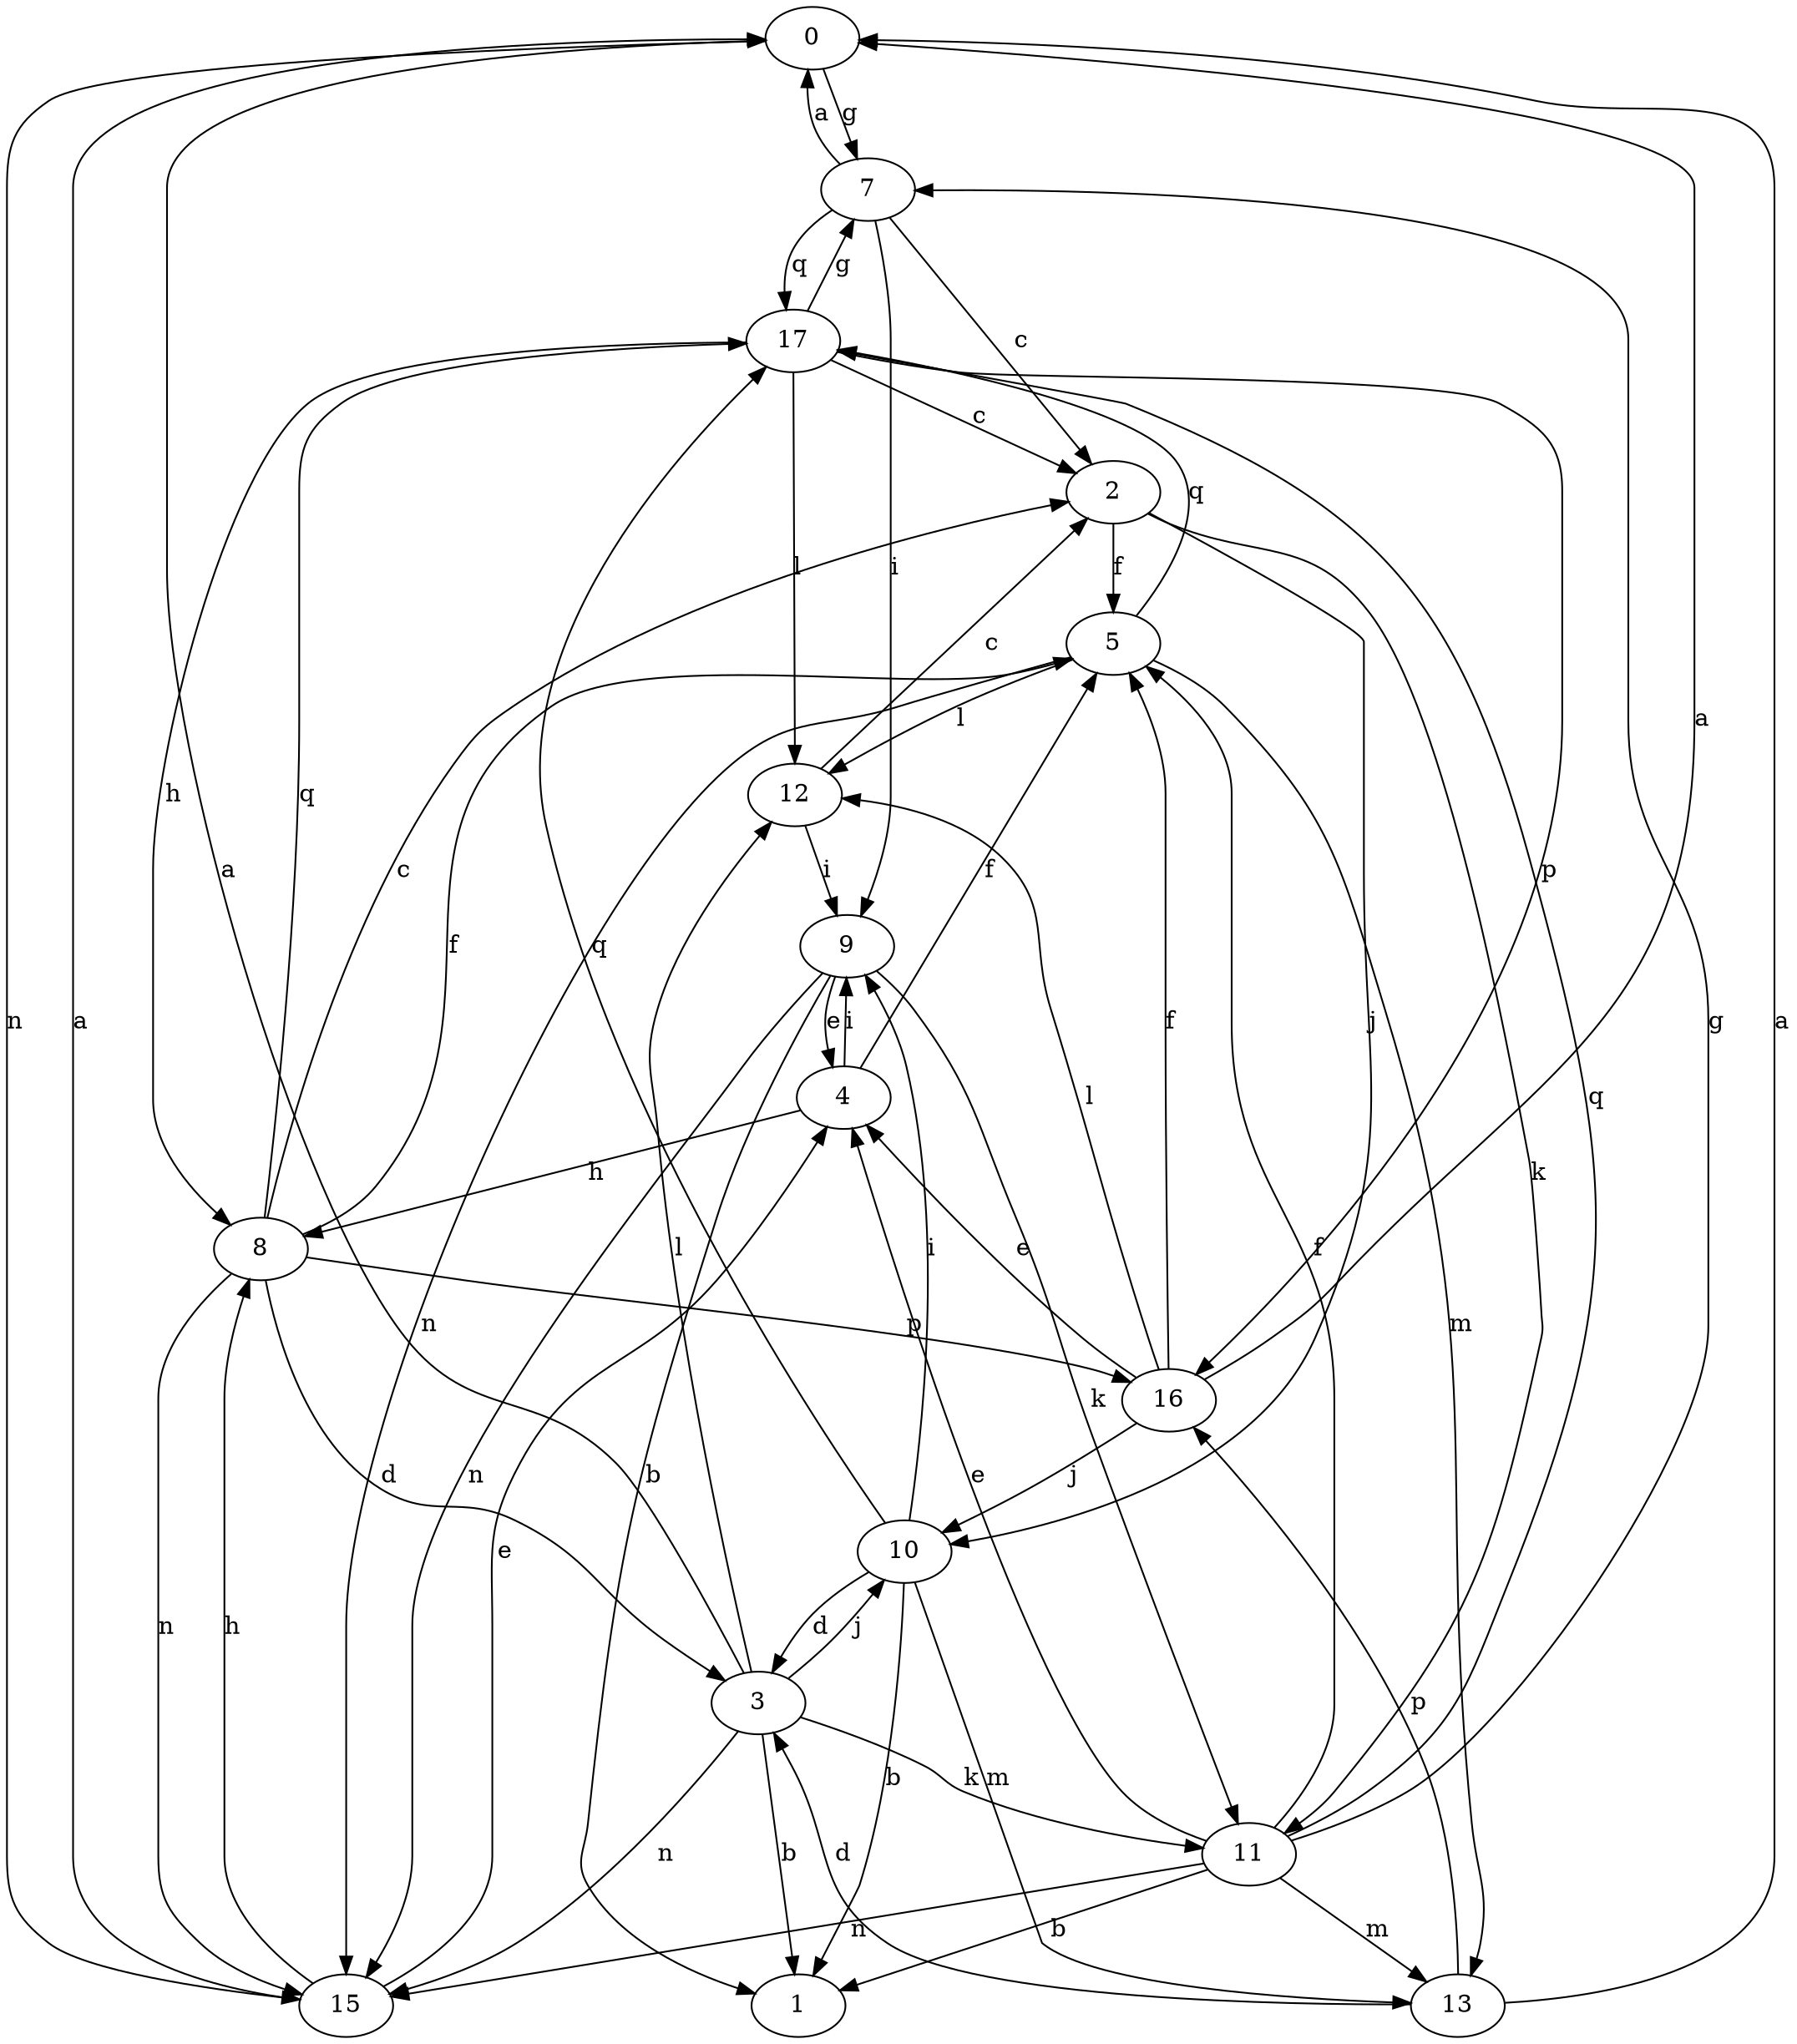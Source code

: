 strict digraph  {
0;
1;
2;
3;
4;
5;
7;
8;
9;
10;
11;
12;
13;
15;
16;
17;
0 -> 7  [label=g];
0 -> 15  [label=n];
2 -> 5  [label=f];
2 -> 10  [label=j];
2 -> 11  [label=k];
3 -> 0  [label=a];
3 -> 1  [label=b];
3 -> 10  [label=j];
3 -> 11  [label=k];
3 -> 12  [label=l];
3 -> 15  [label=n];
4 -> 5  [label=f];
4 -> 8  [label=h];
4 -> 9  [label=i];
5 -> 12  [label=l];
5 -> 13  [label=m];
5 -> 15  [label=n];
5 -> 17  [label=q];
7 -> 0  [label=a];
7 -> 2  [label=c];
7 -> 9  [label=i];
7 -> 17  [label=q];
8 -> 2  [label=c];
8 -> 3  [label=d];
8 -> 5  [label=f];
8 -> 15  [label=n];
8 -> 16  [label=p];
8 -> 17  [label=q];
9 -> 1  [label=b];
9 -> 4  [label=e];
9 -> 11  [label=k];
9 -> 15  [label=n];
10 -> 1  [label=b];
10 -> 3  [label=d];
10 -> 9  [label=i];
10 -> 13  [label=m];
10 -> 17  [label=q];
11 -> 1  [label=b];
11 -> 4  [label=e];
11 -> 5  [label=f];
11 -> 7  [label=g];
11 -> 13  [label=m];
11 -> 15  [label=n];
11 -> 17  [label=q];
12 -> 2  [label=c];
12 -> 9  [label=i];
13 -> 0  [label=a];
13 -> 3  [label=d];
13 -> 16  [label=p];
15 -> 0  [label=a];
15 -> 4  [label=e];
15 -> 8  [label=h];
16 -> 0  [label=a];
16 -> 4  [label=e];
16 -> 5  [label=f];
16 -> 10  [label=j];
16 -> 12  [label=l];
17 -> 2  [label=c];
17 -> 7  [label=g];
17 -> 8  [label=h];
17 -> 12  [label=l];
17 -> 16  [label=p];
}
